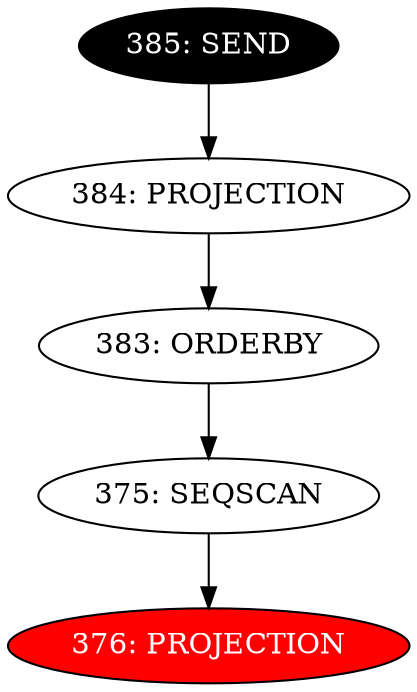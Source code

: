 digraph name {
375 [label="375: SEQSCAN" ];
375 -> 376;
376 [label="376: PROJECTION" fontcolor="white" style="filled" fillcolor="red"];
383 [label="383: ORDERBY" ];
383 -> 375;
384 [label="384: PROJECTION" ];
384 -> 383;
385 [label="385: SEND" fontcolor="white" style="filled" fillcolor="black"];
385 -> 384;

}

